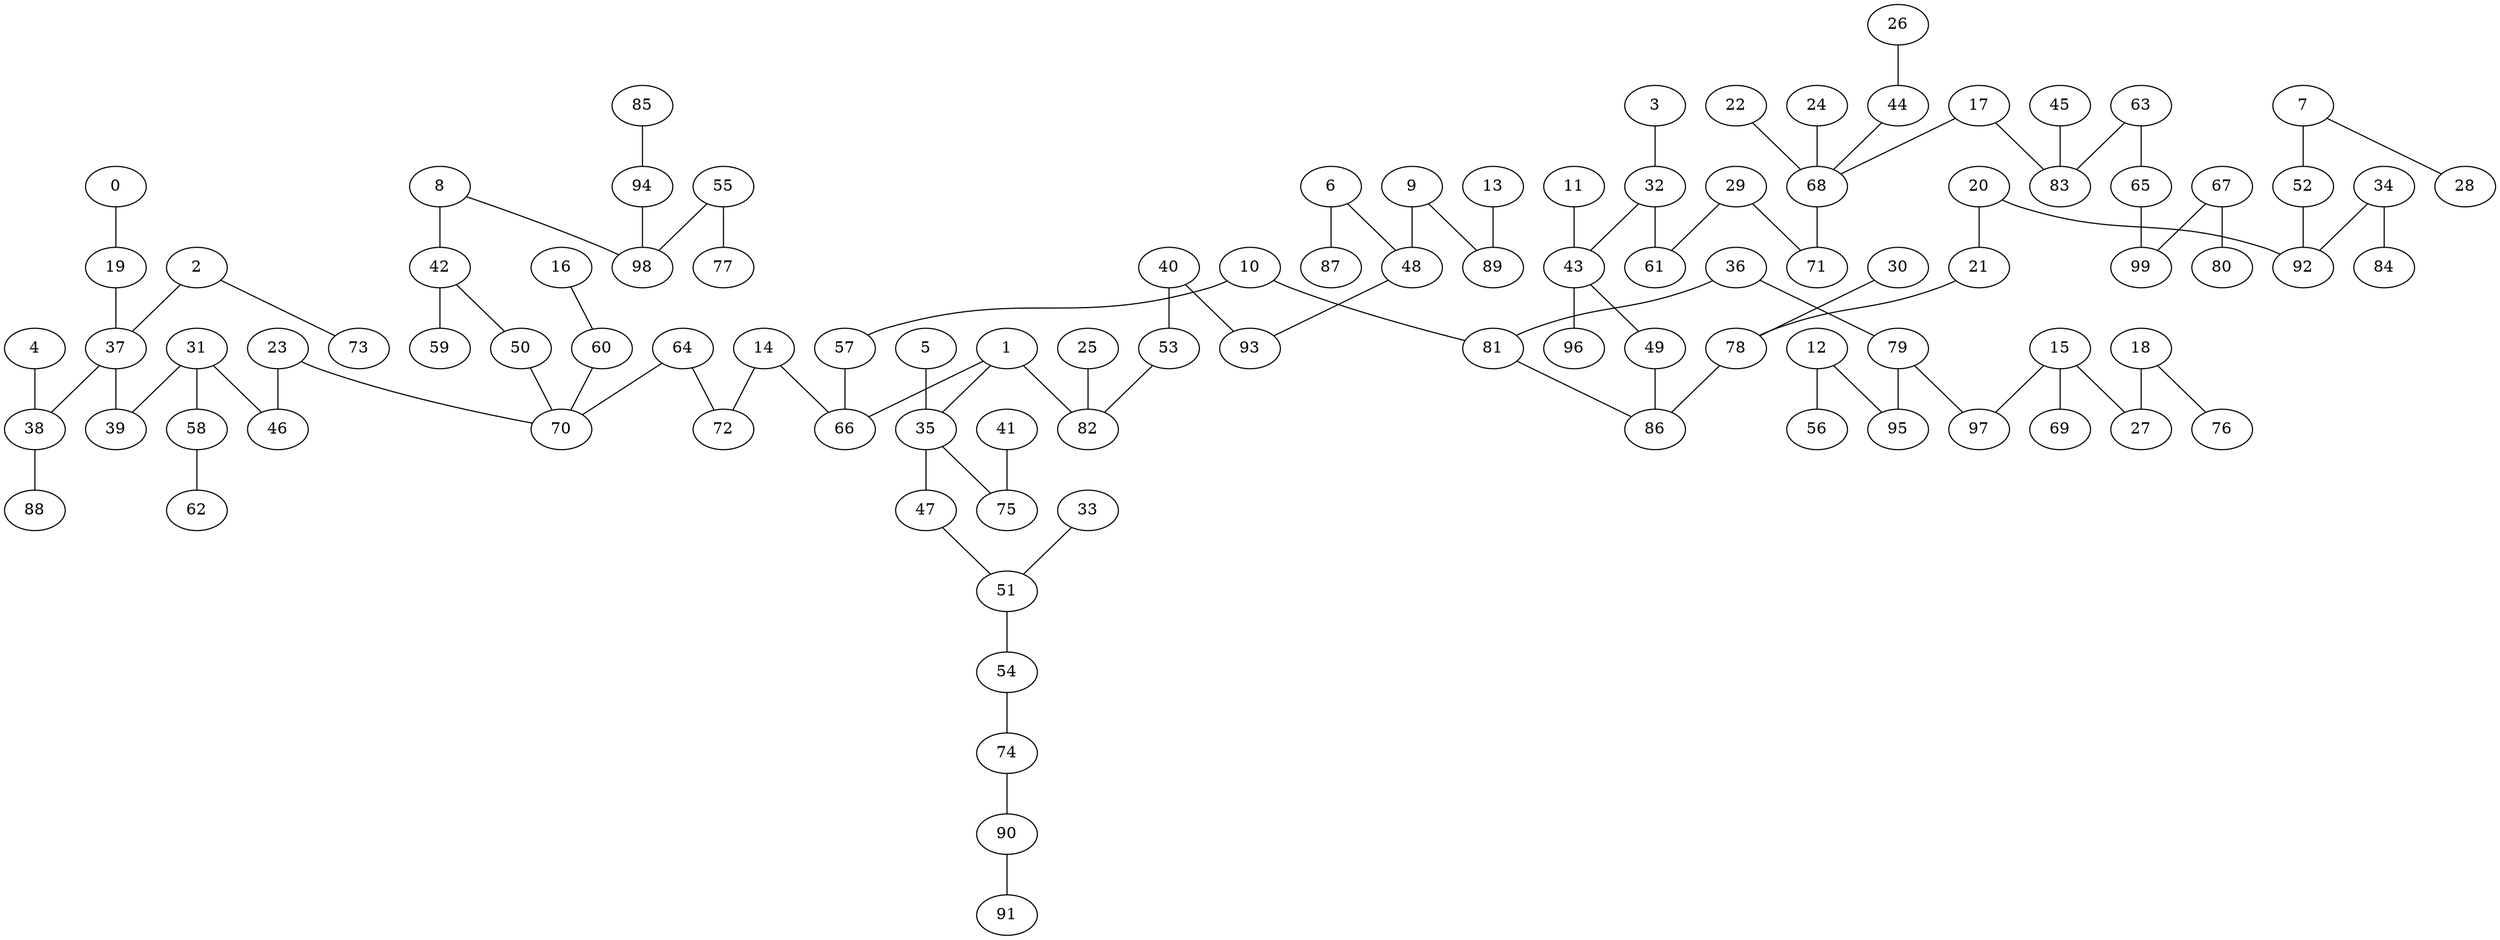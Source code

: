 strict graph {
0;
1;
2;
3;
4;
5;
6;
7;
8;
9;
10;
11;
12;
13;
14;
15;
16;
17;
18;
19;
20;
21;
22;
23;
24;
25;
26;
27;
28;
29;
30;
31;
32;
33;
34;
35;
36;
37;
38;
39;
40;
41;
42;
43;
44;
45;
46;
47;
48;
49;
50;
51;
52;
53;
54;
55;
56;
57;
58;
59;
60;
61;
62;
63;
64;
65;
66;
67;
68;
69;
70;
71;
72;
73;
74;
75;
76;
77;
78;
79;
80;
81;
82;
83;
84;
85;
86;
87;
88;
89;
90;
91;
92;
93;
94;
95;
96;
97;
98;
99;
0 -- 19 [weight=3];
1 -- 35 [weight=5];
1 -- 82 [weight=5];
1 -- 66 [weight=5];
2 -- 73 [weight=6];
2 -- 37 [weight=8];
3 -- 32 [weight=5];
4 -- 38 [weight=9];
5 -- 35 [weight=9];
6 -- 87 [weight=6];
6 -- 48 [weight=1];
7 -- 28 [weight=7];
7 -- 52 [weight=10];
8 -- 98 [weight=7];
8 -- 42 [weight=10];
9 -- 89 [weight=9];
9 -- 48 [weight=2];
10 -- 57 [weight=6];
10 -- 81 [weight=9];
11 -- 43 [weight=8];
12 -- 56 [weight=4];
12 -- 95 [weight=2];
13 -- 89 [weight=1];
14 -- 72 [weight=5];
14 -- 66 [weight=5];
15 -- 69 [weight=3];
15 -- 27 [weight=4];
15 -- 97 [weight=2];
16 -- 60 [weight=7];
17 -- 68 [weight=9];
17 -- 83 [weight=5];
18 -- 76 [weight=1];
18 -- 27 [weight=7];
19 -- 37 [weight=5];
20 -- 92 [weight=5];
20 -- 21 [weight=5];
21 -- 78 [weight=4];
22 -- 68 [weight=6];
23 -- 46 [weight=3];
23 -- 70 [weight=9];
24 -- 68 [weight=2];
25 -- 82 [weight=7];
26 -- 44 [weight=10];
29 -- 61 [weight=7];
29 -- 71 [weight=7];
30 -- 78 [weight=6];
31 -- 58 [weight=5];
31 -- 39 [weight=1];
31 -- 46 [weight=3];
32 -- 43 [weight=3];
32 -- 61 [weight=10];
33 -- 51 [weight=6];
34 -- 84 [weight=7];
34 -- 92 [weight=1];
35 -- 75 [weight=9];
35 -- 47 [weight=10];
36 -- 79 [weight=6];
36 -- 81 [weight=10];
37 -- 38 [weight=5];
37 -- 39 [weight=2];
38 -- 88 [weight=6];
40 -- 93 [weight=7];
40 -- 53 [weight=9];
41 -- 75 [weight=9];
42 -- 59 [weight=10];
42 -- 50 [weight=2];
43 -- 96 [weight=9];
43 -- 49 [weight=8];
44 -- 68 [weight=2];
45 -- 83 [weight=7];
47 -- 51 [weight=6];
48 -- 93 [weight=5];
49 -- 86 [weight=8];
50 -- 70 [weight=4];
51 -- 54 [weight=9];
52 -- 92 [weight=9];
53 -- 82 [weight=3];
54 -- 74 [weight=8];
55 -- 77 [weight=9];
55 -- 98 [weight=2];
57 -- 66 [weight=5];
58 -- 62 [weight=9];
60 -- 70 [weight=7];
63 -- 83 [weight=1];
63 -- 65 [weight=3];
64 -- 70 [weight=6];
64 -- 72 [weight=5];
65 -- 99 [weight=1];
67 -- 80 [weight=5];
67 -- 99 [weight=2];
68 -- 71 [weight=8];
74 -- 90 [weight=2];
78 -- 86 [weight=8];
79 -- 95 [weight=8];
79 -- 97 [weight=4];
81 -- 86 [weight=2];
85 -- 94 [weight=9];
90 -- 91 [weight=7];
94 -- 98 [weight=3];
}
